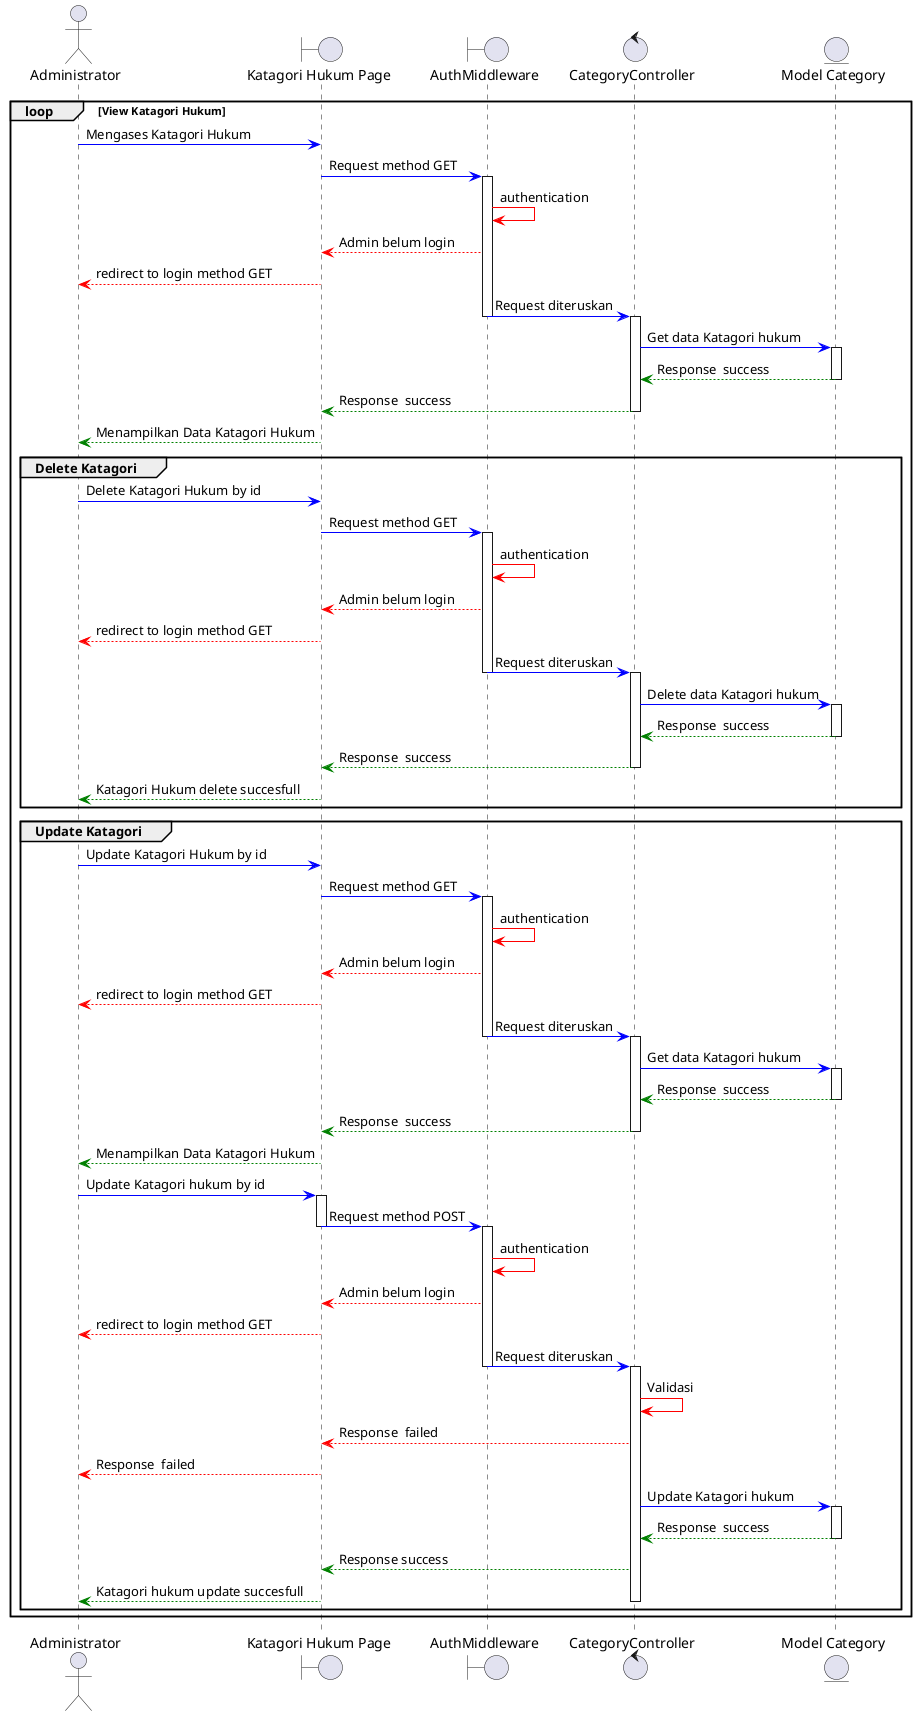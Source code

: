 @startuml


actor "Administrator" as admin
boundary "Katagori Hukum Page" as Katagori
boundary "AuthMiddleware" as middleware
control "CategoryController" as controller
entity "Model Category" as model
' database "Database" as db

loop View Katagori Hukum
    admin -[#Blue]> Katagori : Mengases Katagori Hukum
    ' note left: admin mengases Katagori hukum
    Katagori -[#Blue]> middleware: Request method GET 
    activate middleware
            middleware -[#Red]> middleware: authentication
            middleware --[#Red]> Katagori : Admin belum login
            Katagori --[#Red]> admin : redirect to login method GET
            middleware -[#Blue]> controller : Request diteruskan
    deactivate middleware
            activate controller
                controller -[#Blue]> model : Get data Katagori hukum
                    activate model
                    model --[#Green]> controller : Response  success
                    deactivate model
                    controller --[#Green]> Katagori : Response  success
            deactivate controller
                Katagori --[#Green]> admin : Menampilkan Data Katagori Hukum


        ' DELETE
        group Delete Katagori
            admin -[#Blue]> Katagori :  Delete Katagori Hukum by id
            ' note left: admin mengases Katagori hukum

            Katagori -[#Blue]> middleware: Request method GET
            activate middleware
            middleware -[#Red]> middleware: authentication
            middleware --[#Red]> Katagori : Admin belum login
            Katagori --[#Red]> admin : redirect to login method GET
            middleware -[#Blue]> controller : Request diteruskan
            deactivate middleware

            activate controller
            controller -[#Blue]> model : Delete data Katagori hukum
            activate model
            model --[#Green]> controller : Response  success
            deactivate model
            controller --[#Green]> Katagori : Response  success
            deactivate controller
            Katagori --[#Green]> admin : Katagori Hukum delete succesfull
        end


        ' UPDATE
        group Update Katagori
            admin -[#Blue]> Katagori : Update Katagori Hukum by id
            ' note left: admin mengases Katagori hukum

            Katagori -[#Blue]> middleware:  Request method GET

            activate middleware
            middleware -[#Red]> middleware: authentication
            middleware --[#Red]> Katagori : Admin belum login
            Katagori --[#Red]> admin : redirect to login method GET
            middleware -[#Blue]> controller : Request diteruskan
            deactivate middleware
            activate controller
            controller -[#Blue]> model : Get data Katagori hukum
            activate model
            model --[#Green]> controller : Response  success
            deactivate model
            controller --[#Green]> Katagori : Response  success
            deactivate controller
                Katagori --[#Green]> admin : Menampilkan Data Katagori Hukum
            
             admin -[#Blue]> Katagori : Update Katagori hukum by id
            activate Katagori
             Katagori -[#Blue]> middleware : Request method POST
             deactivate Katagori
             activate middleware
             middleware -[#Red]> middleware : authentication
            middleware --[#Red]> Katagori : Admin belum login
            Katagori --[#Red]> admin : redirect to login method GET
            middleware -[#Blue]> controller : Request diteruskan
            deactivate middleware
            activate controller
            controller -[#Red]> controller : Validasi
            controller --[#Red]> Katagori : Response  failed
            Katagori --[#Red]> admin : Response  failed
            controller -[#Blue]> model : Update Katagori hukum
            activate model 
            model --[#Green]> controller : Response  success
            deactivate model
            controller --[#Green]> Katagori : Response success
            Katagori --[#Green]> admin : Katagori hukum update succesfull
            deactivate controller

        
            

            
        end


end


@enduml